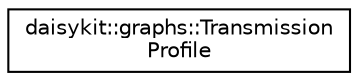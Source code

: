 digraph "Graphical Class Hierarchy"
{
 // LATEX_PDF_SIZE
  edge [fontname="Helvetica",fontsize="10",labelfontname="Helvetica",labelfontsize="10"];
  node [fontname="Helvetica",fontsize="10",shape=record];
  rankdir="LR";
  Node0 [label="daisykit::graphs::Transmission\lProfile",height=0.2,width=0.4,color="black", fillcolor="white", style="filled",URL="$classdaisykit_1_1graphs_1_1TransmissionProfile.html",tooltip=" "];
}
